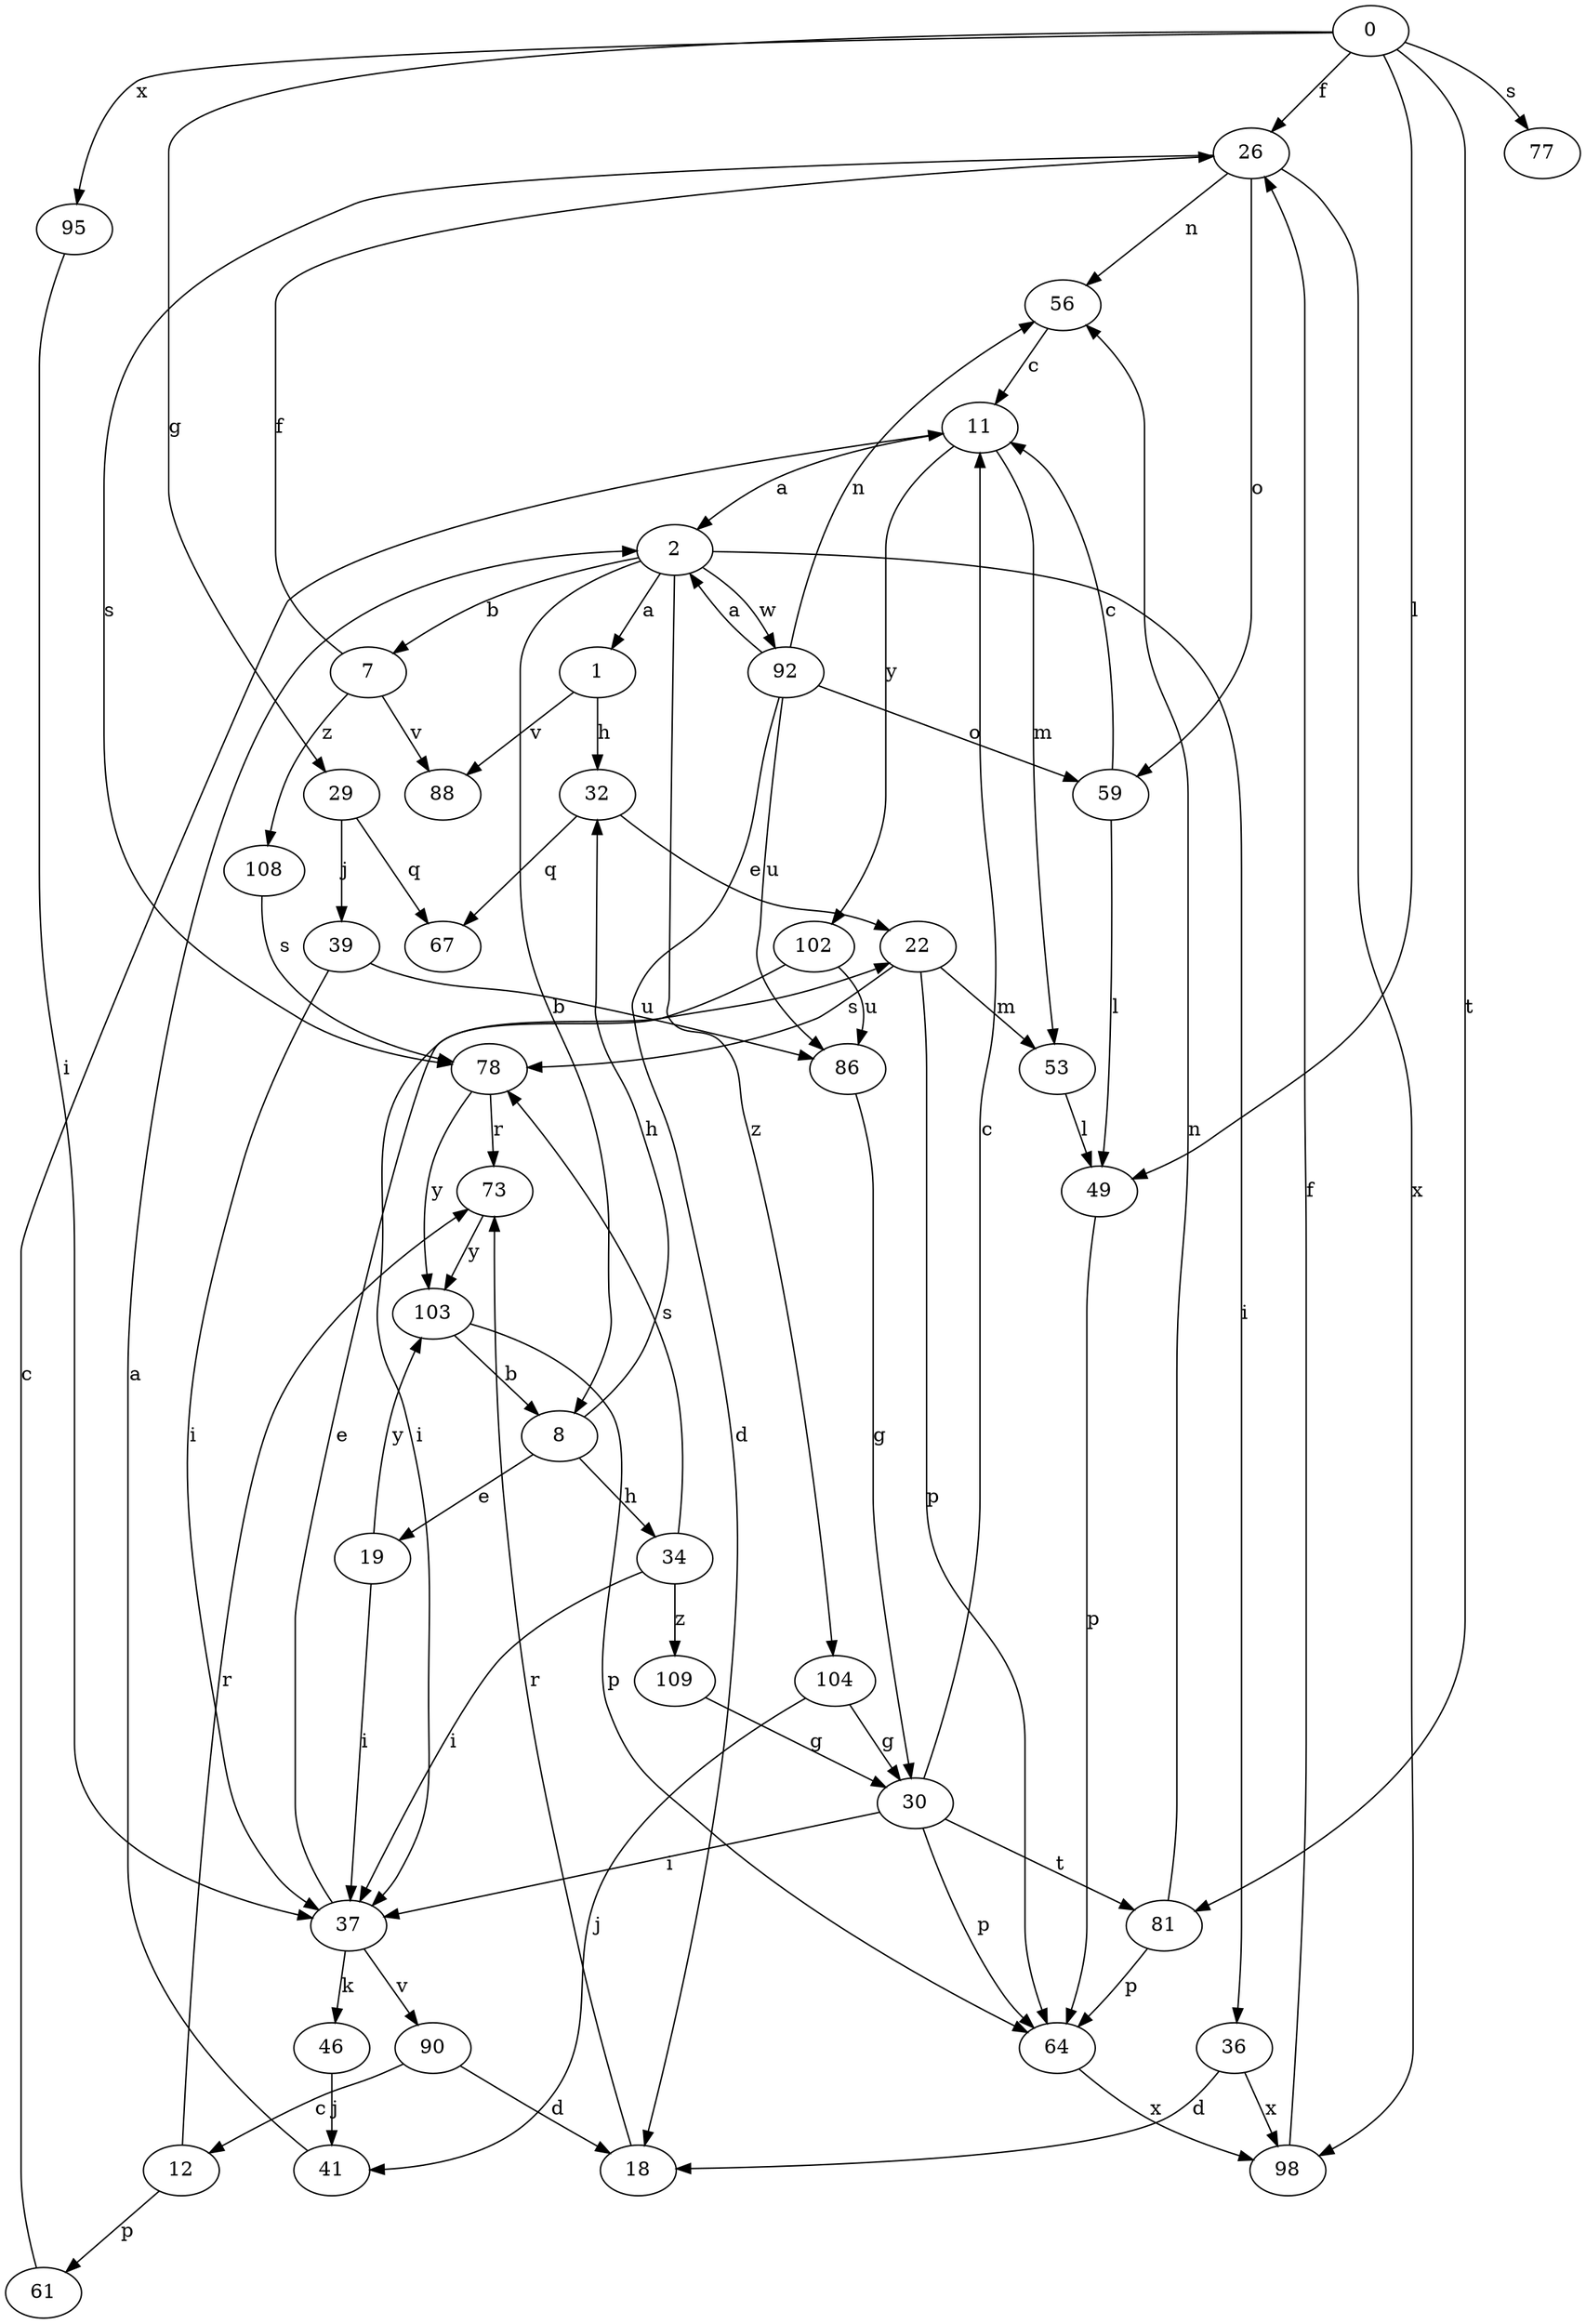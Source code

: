 strict digraph  {
0;
1;
2;
7;
8;
11;
12;
18;
19;
22;
26;
29;
30;
32;
34;
36;
37;
39;
41;
46;
49;
53;
56;
59;
61;
64;
67;
73;
77;
78;
81;
86;
88;
90;
92;
95;
98;
102;
103;
104;
108;
109;
0 -> 26  [label=f];
0 -> 29  [label=g];
0 -> 49  [label=l];
0 -> 77  [label=s];
0 -> 81  [label=t];
0 -> 95  [label=x];
1 -> 32  [label=h];
1 -> 88  [label=v];
2 -> 1  [label=a];
2 -> 7  [label=b];
2 -> 8  [label=b];
2 -> 36  [label=i];
2 -> 92  [label=w];
2 -> 104  [label=z];
7 -> 26  [label=f];
7 -> 88  [label=v];
7 -> 108  [label=z];
8 -> 19  [label=e];
8 -> 32  [label=h];
8 -> 34  [label=h];
11 -> 2  [label=a];
11 -> 53  [label=m];
11 -> 102  [label=y];
12 -> 61  [label=p];
12 -> 73  [label=r];
18 -> 73  [label=r];
19 -> 37  [label=i];
19 -> 103  [label=y];
22 -> 53  [label=m];
22 -> 64  [label=p];
22 -> 78  [label=s];
26 -> 56  [label=n];
26 -> 59  [label=o];
26 -> 78  [label=s];
26 -> 98  [label=x];
29 -> 39  [label=j];
29 -> 67  [label=q];
30 -> 11  [label=c];
30 -> 37  [label=i];
30 -> 64  [label=p];
30 -> 81  [label=t];
32 -> 22  [label=e];
32 -> 67  [label=q];
34 -> 37  [label=i];
34 -> 78  [label=s];
34 -> 109  [label=z];
36 -> 18  [label=d];
36 -> 98  [label=x];
37 -> 22  [label=e];
37 -> 46  [label=k];
37 -> 90  [label=v];
39 -> 37  [label=i];
39 -> 86  [label=u];
41 -> 2  [label=a];
46 -> 41  [label=j];
49 -> 64  [label=p];
53 -> 49  [label=l];
56 -> 11  [label=c];
59 -> 11  [label=c];
59 -> 49  [label=l];
61 -> 11  [label=c];
64 -> 98  [label=x];
73 -> 103  [label=y];
78 -> 73  [label=r];
78 -> 103  [label=y];
81 -> 56  [label=n];
81 -> 64  [label=p];
86 -> 30  [label=g];
90 -> 12  [label=c];
90 -> 18  [label=d];
92 -> 2  [label=a];
92 -> 18  [label=d];
92 -> 56  [label=n];
92 -> 59  [label=o];
92 -> 86  [label=u];
95 -> 37  [label=i];
98 -> 26  [label=f];
102 -> 37  [label=i];
102 -> 86  [label=u];
103 -> 8  [label=b];
103 -> 64  [label=p];
104 -> 30  [label=g];
104 -> 41  [label=j];
108 -> 78  [label=s];
109 -> 30  [label=g];
}
